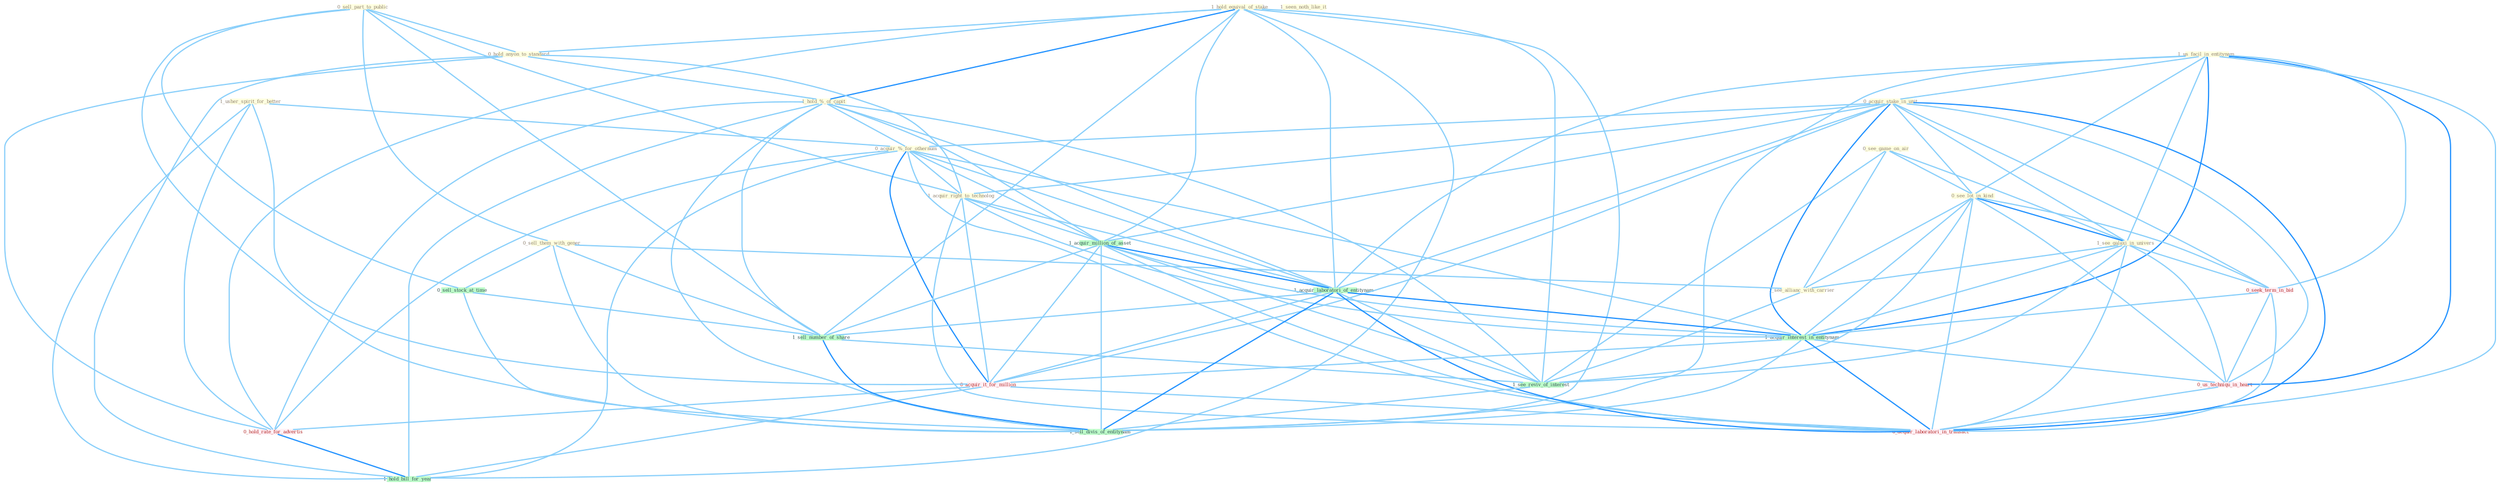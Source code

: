 Graph G{ 
    node
    [shape=polygon,style=filled,width=.5,height=.06,color="#BDFCC9",fixedsize=true,fontsize=4,
    fontcolor="#2f4f4f"];
    {node
    [color="#ffffe0", fontcolor="#8b7d6b"] "0_sell_part_to_public " "1_hold_equival_of_stake " "0_hold_anyon_to_standard " "1_hold_%_of_capit " "0_see_game_on_air " "1_usher_spirit_for_better " "1_us_facil_in_entitynam " "0_acquir_stake_in_unit " "0_see_lot_in_kind " "1_seen_noth_like_it " "0_acquir_%_for_othernum " "0_sell_them_with_gener " "1_see_galaxi_in_univers " "1_acquir_right_to_technolog " "1_see_allianc_with_carrier "}
{node [color="#fff0f5", fontcolor="#b22222"] "0_seek_term_in_bid " "0_us_techniqu_in_heart " "0_acquir_it_for_million " "0_hold_rate_for_advertis " "0_acquir_laboratori_in_transact "}
edge [color="#B0E2FF"];

	"0_sell_part_to_public " -- "0_hold_anyon_to_standard " [w="1", color="#87cefa" ];
	"0_sell_part_to_public " -- "0_sell_them_with_gener " [w="1", color="#87cefa" ];
	"0_sell_part_to_public " -- "1_acquir_right_to_technolog " [w="1", color="#87cefa" ];
	"0_sell_part_to_public " -- "0_sell_stock_at_time " [w="1", color="#87cefa" ];
	"0_sell_part_to_public " -- "1_sell_number_of_share " [w="1", color="#87cefa" ];
	"0_sell_part_to_public " -- "1_sell_divis_of_entitynam " [w="1", color="#87cefa" ];
	"1_hold_equival_of_stake " -- "0_hold_anyon_to_standard " [w="1", color="#87cefa" ];
	"1_hold_equival_of_stake " -- "1_hold_%_of_capit " [w="2", color="#1e90ff" , len=0.8];
	"1_hold_equival_of_stake " -- "1_acquir_million_of_asset " [w="1", color="#87cefa" ];
	"1_hold_equival_of_stake " -- "1_acquir_laboratori_of_entitynam " [w="1", color="#87cefa" ];
	"1_hold_equival_of_stake " -- "0_hold_rate_for_advertis " [w="1", color="#87cefa" ];
	"1_hold_equival_of_stake " -- "1_sell_number_of_share " [w="1", color="#87cefa" ];
	"1_hold_equival_of_stake " -- "1_see_reviv_of_interest " [w="1", color="#87cefa" ];
	"1_hold_equival_of_stake " -- "1_hold_bill_for_year " [w="1", color="#87cefa" ];
	"1_hold_equival_of_stake " -- "1_sell_divis_of_entitynam " [w="1", color="#87cefa" ];
	"0_hold_anyon_to_standard " -- "1_hold_%_of_capit " [w="1", color="#87cefa" ];
	"0_hold_anyon_to_standard " -- "1_acquir_right_to_technolog " [w="1", color="#87cefa" ];
	"0_hold_anyon_to_standard " -- "0_hold_rate_for_advertis " [w="1", color="#87cefa" ];
	"0_hold_anyon_to_standard " -- "1_hold_bill_for_year " [w="1", color="#87cefa" ];
	"1_hold_%_of_capit " -- "0_acquir_%_for_othernum " [w="1", color="#87cefa" ];
	"1_hold_%_of_capit " -- "1_acquir_million_of_asset " [w="1", color="#87cefa" ];
	"1_hold_%_of_capit " -- "1_acquir_laboratori_of_entitynam " [w="1", color="#87cefa" ];
	"1_hold_%_of_capit " -- "0_hold_rate_for_advertis " [w="1", color="#87cefa" ];
	"1_hold_%_of_capit " -- "1_sell_number_of_share " [w="1", color="#87cefa" ];
	"1_hold_%_of_capit " -- "1_see_reviv_of_interest " [w="1", color="#87cefa" ];
	"1_hold_%_of_capit " -- "1_hold_bill_for_year " [w="1", color="#87cefa" ];
	"1_hold_%_of_capit " -- "1_sell_divis_of_entitynam " [w="1", color="#87cefa" ];
	"0_see_game_on_air " -- "0_see_lot_in_kind " [w="1", color="#87cefa" ];
	"0_see_game_on_air " -- "1_see_galaxi_in_univers " [w="1", color="#87cefa" ];
	"0_see_game_on_air " -- "1_see_allianc_with_carrier " [w="1", color="#87cefa" ];
	"0_see_game_on_air " -- "1_see_reviv_of_interest " [w="1", color="#87cefa" ];
	"1_usher_spirit_for_better " -- "0_acquir_%_for_othernum " [w="1", color="#87cefa" ];
	"1_usher_spirit_for_better " -- "0_acquir_it_for_million " [w="1", color="#87cefa" ];
	"1_usher_spirit_for_better " -- "0_hold_rate_for_advertis " [w="1", color="#87cefa" ];
	"1_usher_spirit_for_better " -- "1_hold_bill_for_year " [w="1", color="#87cefa" ];
	"1_us_facil_in_entitynam " -- "0_acquir_stake_in_unit " [w="1", color="#87cefa" ];
	"1_us_facil_in_entitynam " -- "0_see_lot_in_kind " [w="1", color="#87cefa" ];
	"1_us_facil_in_entitynam " -- "1_see_galaxi_in_univers " [w="1", color="#87cefa" ];
	"1_us_facil_in_entitynam " -- "1_acquir_laboratori_of_entitynam " [w="1", color="#87cefa" ];
	"1_us_facil_in_entitynam " -- "0_seek_term_in_bid " [w="1", color="#87cefa" ];
	"1_us_facil_in_entitynam " -- "1_acquir_interest_in_entitynam " [w="2", color="#1e90ff" , len=0.8];
	"1_us_facil_in_entitynam " -- "0_us_techniqu_in_heart " [w="2", color="#1e90ff" , len=0.8];
	"1_us_facil_in_entitynam " -- "0_acquir_laboratori_in_transact " [w="1", color="#87cefa" ];
	"1_us_facil_in_entitynam " -- "1_sell_divis_of_entitynam " [w="1", color="#87cefa" ];
	"0_acquir_stake_in_unit " -- "0_see_lot_in_kind " [w="1", color="#87cefa" ];
	"0_acquir_stake_in_unit " -- "0_acquir_%_for_othernum " [w="1", color="#87cefa" ];
	"0_acquir_stake_in_unit " -- "1_see_galaxi_in_univers " [w="1", color="#87cefa" ];
	"0_acquir_stake_in_unit " -- "1_acquir_right_to_technolog " [w="1", color="#87cefa" ];
	"0_acquir_stake_in_unit " -- "1_acquir_million_of_asset " [w="1", color="#87cefa" ];
	"0_acquir_stake_in_unit " -- "1_acquir_laboratori_of_entitynam " [w="1", color="#87cefa" ];
	"0_acquir_stake_in_unit " -- "0_seek_term_in_bid " [w="1", color="#87cefa" ];
	"0_acquir_stake_in_unit " -- "1_acquir_interest_in_entitynam " [w="2", color="#1e90ff" , len=0.8];
	"0_acquir_stake_in_unit " -- "0_us_techniqu_in_heart " [w="1", color="#87cefa" ];
	"0_acquir_stake_in_unit " -- "0_acquir_it_for_million " [w="1", color="#87cefa" ];
	"0_acquir_stake_in_unit " -- "0_acquir_laboratori_in_transact " [w="2", color="#1e90ff" , len=0.8];
	"0_see_lot_in_kind " -- "1_see_galaxi_in_univers " [w="2", color="#1e90ff" , len=0.8];
	"0_see_lot_in_kind " -- "1_see_allianc_with_carrier " [w="1", color="#87cefa" ];
	"0_see_lot_in_kind " -- "0_seek_term_in_bid " [w="1", color="#87cefa" ];
	"0_see_lot_in_kind " -- "1_acquir_interest_in_entitynam " [w="1", color="#87cefa" ];
	"0_see_lot_in_kind " -- "0_us_techniqu_in_heart " [w="1", color="#87cefa" ];
	"0_see_lot_in_kind " -- "0_acquir_laboratori_in_transact " [w="1", color="#87cefa" ];
	"0_see_lot_in_kind " -- "1_see_reviv_of_interest " [w="1", color="#87cefa" ];
	"0_acquir_%_for_othernum " -- "1_acquir_right_to_technolog " [w="1", color="#87cefa" ];
	"0_acquir_%_for_othernum " -- "1_acquir_million_of_asset " [w="1", color="#87cefa" ];
	"0_acquir_%_for_othernum " -- "1_acquir_laboratori_of_entitynam " [w="1", color="#87cefa" ];
	"0_acquir_%_for_othernum " -- "1_acquir_interest_in_entitynam " [w="1", color="#87cefa" ];
	"0_acquir_%_for_othernum " -- "0_acquir_it_for_million " [w="2", color="#1e90ff" , len=0.8];
	"0_acquir_%_for_othernum " -- "0_hold_rate_for_advertis " [w="1", color="#87cefa" ];
	"0_acquir_%_for_othernum " -- "0_acquir_laboratori_in_transact " [w="1", color="#87cefa" ];
	"0_acquir_%_for_othernum " -- "1_hold_bill_for_year " [w="1", color="#87cefa" ];
	"0_sell_them_with_gener " -- "1_see_allianc_with_carrier " [w="1", color="#87cefa" ];
	"0_sell_them_with_gener " -- "0_sell_stock_at_time " [w="1", color="#87cefa" ];
	"0_sell_them_with_gener " -- "1_sell_number_of_share " [w="1", color="#87cefa" ];
	"0_sell_them_with_gener " -- "1_sell_divis_of_entitynam " [w="1", color="#87cefa" ];
	"1_see_galaxi_in_univers " -- "1_see_allianc_with_carrier " [w="1", color="#87cefa" ];
	"1_see_galaxi_in_univers " -- "0_seek_term_in_bid " [w="1", color="#87cefa" ];
	"1_see_galaxi_in_univers " -- "1_acquir_interest_in_entitynam " [w="1", color="#87cefa" ];
	"1_see_galaxi_in_univers " -- "0_us_techniqu_in_heart " [w="1", color="#87cefa" ];
	"1_see_galaxi_in_univers " -- "0_acquir_laboratori_in_transact " [w="1", color="#87cefa" ];
	"1_see_galaxi_in_univers " -- "1_see_reviv_of_interest " [w="1", color="#87cefa" ];
	"1_acquir_right_to_technolog " -- "1_acquir_million_of_asset " [w="1", color="#87cefa" ];
	"1_acquir_right_to_technolog " -- "1_acquir_laboratori_of_entitynam " [w="1", color="#87cefa" ];
	"1_acquir_right_to_technolog " -- "1_acquir_interest_in_entitynam " [w="1", color="#87cefa" ];
	"1_acquir_right_to_technolog " -- "0_acquir_it_for_million " [w="1", color="#87cefa" ];
	"1_acquir_right_to_technolog " -- "0_acquir_laboratori_in_transact " [w="1", color="#87cefa" ];
	"1_see_allianc_with_carrier " -- "1_see_reviv_of_interest " [w="1", color="#87cefa" ];
	"1_acquir_million_of_asset " -- "1_acquir_laboratori_of_entitynam " [w="2", color="#1e90ff" , len=0.8];
	"1_acquir_million_of_asset " -- "1_acquir_interest_in_entitynam " [w="1", color="#87cefa" ];
	"1_acquir_million_of_asset " -- "0_acquir_it_for_million " [w="1", color="#87cefa" ];
	"1_acquir_million_of_asset " -- "0_acquir_laboratori_in_transact " [w="1", color="#87cefa" ];
	"1_acquir_million_of_asset " -- "1_sell_number_of_share " [w="1", color="#87cefa" ];
	"1_acquir_million_of_asset " -- "1_see_reviv_of_interest " [w="1", color="#87cefa" ];
	"1_acquir_million_of_asset " -- "1_sell_divis_of_entitynam " [w="1", color="#87cefa" ];
	"1_acquir_laboratori_of_entitynam " -- "1_acquir_interest_in_entitynam " [w="2", color="#1e90ff" , len=0.8];
	"1_acquir_laboratori_of_entitynam " -- "0_acquir_it_for_million " [w="1", color="#87cefa" ];
	"1_acquir_laboratori_of_entitynam " -- "0_acquir_laboratori_in_transact " [w="2", color="#1e90ff" , len=0.8];
	"1_acquir_laboratori_of_entitynam " -- "1_sell_number_of_share " [w="1", color="#87cefa" ];
	"1_acquir_laboratori_of_entitynam " -- "1_see_reviv_of_interest " [w="1", color="#87cefa" ];
	"1_acquir_laboratori_of_entitynam " -- "1_sell_divis_of_entitynam " [w="2", color="#1e90ff" , len=0.8];
	"0_seek_term_in_bid " -- "1_acquir_interest_in_entitynam " [w="1", color="#87cefa" ];
	"0_seek_term_in_bid " -- "0_us_techniqu_in_heart " [w="1", color="#87cefa" ];
	"0_seek_term_in_bid " -- "0_acquir_laboratori_in_transact " [w="1", color="#87cefa" ];
	"1_acquir_interest_in_entitynam " -- "0_us_techniqu_in_heart " [w="1", color="#87cefa" ];
	"1_acquir_interest_in_entitynam " -- "0_acquir_it_for_million " [w="1", color="#87cefa" ];
	"1_acquir_interest_in_entitynam " -- "0_acquir_laboratori_in_transact " [w="2", color="#1e90ff" , len=0.8];
	"1_acquir_interest_in_entitynam " -- "1_sell_divis_of_entitynam " [w="1", color="#87cefa" ];
	"0_us_techniqu_in_heart " -- "0_acquir_laboratori_in_transact " [w="1", color="#87cefa" ];
	"0_acquir_it_for_million " -- "0_hold_rate_for_advertis " [w="1", color="#87cefa" ];
	"0_acquir_it_for_million " -- "0_acquir_laboratori_in_transact " [w="1", color="#87cefa" ];
	"0_acquir_it_for_million " -- "1_hold_bill_for_year " [w="1", color="#87cefa" ];
	"0_hold_rate_for_advertis " -- "1_hold_bill_for_year " [w="2", color="#1e90ff" , len=0.8];
	"0_sell_stock_at_time " -- "1_sell_number_of_share " [w="1", color="#87cefa" ];
	"0_sell_stock_at_time " -- "1_sell_divis_of_entitynam " [w="1", color="#87cefa" ];
	"1_sell_number_of_share " -- "1_see_reviv_of_interest " [w="1", color="#87cefa" ];
	"1_sell_number_of_share " -- "1_sell_divis_of_entitynam " [w="2", color="#1e90ff" , len=0.8];
	"1_see_reviv_of_interest " -- "1_sell_divis_of_entitynam " [w="1", color="#87cefa" ];
}